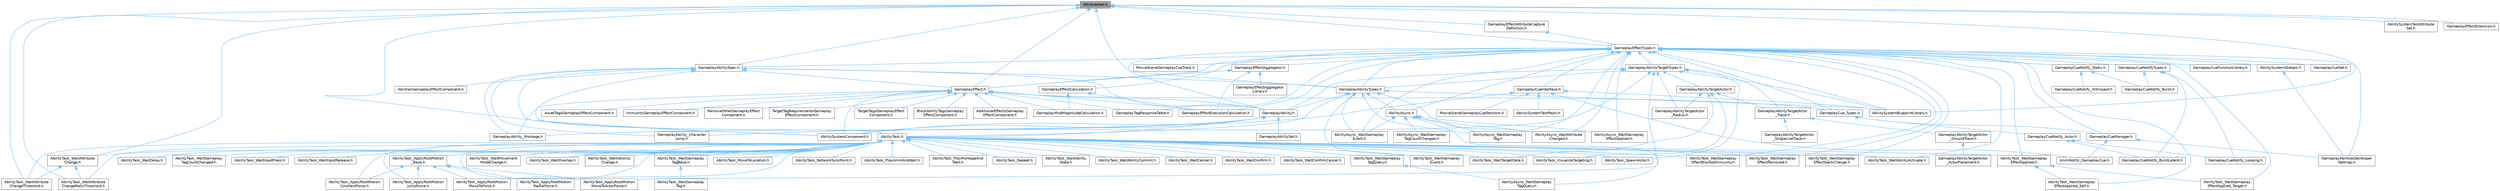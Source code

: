 digraph "AttributeSet.h"
{
 // INTERACTIVE_SVG=YES
 // LATEX_PDF_SIZE
  bgcolor="transparent";
  edge [fontname=Helvetica,fontsize=10,labelfontname=Helvetica,labelfontsize=10];
  node [fontname=Helvetica,fontsize=10,shape=box,height=0.2,width=0.4];
  Node1 [id="Node000001",label="AttributeSet.h",height=0.2,width=0.4,color="gray40", fillcolor="grey60", style="filled", fontcolor="black",tooltip=" "];
  Node1 -> Node2 [id="edge1_Node000001_Node000002",dir="back",color="steelblue1",style="solid",tooltip=" "];
  Node2 [id="Node000002",label="AbilitySystemBlueprintLibrary.h",height=0.2,width=0.4,color="grey40", fillcolor="white", style="filled",URL="$d5/dd6/AbilitySystemBlueprintLibrary_8h.html",tooltip=" "];
  Node1 -> Node3 [id="edge2_Node000001_Node000003",dir="back",color="steelblue1",style="solid",tooltip=" "];
  Node3 [id="Node000003",label="AbilitySystemComponent.h",height=0.2,width=0.4,color="grey40", fillcolor="white", style="filled",URL="$d0/da3/AbilitySystemComponent_8h.html",tooltip=" "];
  Node1 -> Node4 [id="edge3_Node000001_Node000004",dir="back",color="steelblue1",style="solid",tooltip=" "];
  Node4 [id="Node000004",label="AbilitySystemTestAttribute\lSet.h",height=0.2,width=0.4,color="grey40", fillcolor="white", style="filled",URL="$df/d1f/AbilitySystemTestAttributeSet_8h.html",tooltip=" "];
  Node1 -> Node5 [id="edge4_Node000001_Node000005",dir="back",color="steelblue1",style="solid",tooltip=" "];
  Node5 [id="Node000005",label="AbilityTask_WaitAttribute\lChange.h",height=0.2,width=0.4,color="grey40", fillcolor="white", style="filled",URL="$dd/d60/AbilityTask__WaitAttributeChange_8h.html",tooltip=" "];
  Node5 -> Node6 [id="edge5_Node000005_Node000006",dir="back",color="steelblue1",style="solid",tooltip=" "];
  Node6 [id="Node000006",label="AbilityTask_WaitAttribute\lChangeRatioThreshold.h",height=0.2,width=0.4,color="grey40", fillcolor="white", style="filled",URL="$de/d5e/AbilityTask__WaitAttributeChangeRatioThreshold_8h.html",tooltip=" "];
  Node5 -> Node7 [id="edge6_Node000005_Node000007",dir="back",color="steelblue1",style="solid",tooltip=" "];
  Node7 [id="Node000007",label="AbilityTask_WaitAttribute\lChangeThreshold.h",height=0.2,width=0.4,color="grey40", fillcolor="white", style="filled",URL="$db/d3e/AbilityTask__WaitAttributeChangeThreshold_8h.html",tooltip=" "];
  Node1 -> Node6 [id="edge7_Node000001_Node000006",dir="back",color="steelblue1",style="solid",tooltip=" "];
  Node1 -> Node7 [id="edge8_Node000001_Node000007",dir="back",color="steelblue1",style="solid",tooltip=" "];
  Node1 -> Node8 [id="edge9_Node000001_Node000008",dir="back",color="steelblue1",style="solid",tooltip=" "];
  Node8 [id="Node000008",label="GameplayAbilitySpec.h",height=0.2,width=0.4,color="grey40", fillcolor="white", style="filled",URL="$dd/daf/GameplayAbilitySpec_8h.html",tooltip=" "];
  Node8 -> Node9 [id="edge10_Node000008_Node000009",dir="back",color="steelblue1",style="solid",tooltip=" "];
  Node9 [id="Node000009",label="AbilitiesGameplayEffectComponent.h",height=0.2,width=0.4,color="grey40", fillcolor="white", style="filled",URL="$da/db0/AbilitiesGameplayEffectComponent_8h.html",tooltip=" "];
  Node8 -> Node3 [id="edge11_Node000008_Node000003",dir="back",color="steelblue1",style="solid",tooltip=" "];
  Node8 -> Node10 [id="edge12_Node000008_Node000010",dir="back",color="steelblue1",style="solid",tooltip=" "];
  Node10 [id="Node000010",label="AbilityTask.h",height=0.2,width=0.4,color="grey40", fillcolor="white", style="filled",URL="$d2/d8e/AbilityTask_8h.html",tooltip=" "];
  Node10 -> Node11 [id="edge13_Node000010_Node000011",dir="back",color="steelblue1",style="solid",tooltip=" "];
  Node11 [id="Node000011",label="AbilityTask_ApplyRootMotion\lConstantForce.h",height=0.2,width=0.4,color="grey40", fillcolor="white", style="filled",URL="$d0/de8/AbilityTask__ApplyRootMotionConstantForce_8h.html",tooltip=" "];
  Node10 -> Node12 [id="edge14_Node000010_Node000012",dir="back",color="steelblue1",style="solid",tooltip=" "];
  Node12 [id="Node000012",label="AbilityTask_ApplyRootMotion\lJumpForce.h",height=0.2,width=0.4,color="grey40", fillcolor="white", style="filled",URL="$d7/db6/AbilityTask__ApplyRootMotionJumpForce_8h.html",tooltip=" "];
  Node10 -> Node13 [id="edge15_Node000010_Node000013",dir="back",color="steelblue1",style="solid",tooltip=" "];
  Node13 [id="Node000013",label="AbilityTask_ApplyRootMotion\lMoveToActorForce.h",height=0.2,width=0.4,color="grey40", fillcolor="white", style="filled",URL="$d5/de3/AbilityTask__ApplyRootMotionMoveToActorForce_8h.html",tooltip=" "];
  Node10 -> Node14 [id="edge16_Node000010_Node000014",dir="back",color="steelblue1",style="solid",tooltip=" "];
  Node14 [id="Node000014",label="AbilityTask_ApplyRootMotion\lMoveToForce.h",height=0.2,width=0.4,color="grey40", fillcolor="white", style="filled",URL="$d3/dc3/AbilityTask__ApplyRootMotionMoveToForce_8h.html",tooltip=" "];
  Node10 -> Node15 [id="edge17_Node000010_Node000015",dir="back",color="steelblue1",style="solid",tooltip=" "];
  Node15 [id="Node000015",label="AbilityTask_ApplyRootMotion\lRadialForce.h",height=0.2,width=0.4,color="grey40", fillcolor="white", style="filled",URL="$da/d06/AbilityTask__ApplyRootMotionRadialForce_8h.html",tooltip=" "];
  Node10 -> Node16 [id="edge18_Node000010_Node000016",dir="back",color="steelblue1",style="solid",tooltip=" "];
  Node16 [id="Node000016",label="AbilityTask_ApplyRootMotion\l_Base.h",height=0.2,width=0.4,color="grey40", fillcolor="white", style="filled",URL="$d8/d7d/AbilityTask__ApplyRootMotion__Base_8h.html",tooltip=" "];
  Node16 -> Node11 [id="edge19_Node000016_Node000011",dir="back",color="steelblue1",style="solid",tooltip=" "];
  Node16 -> Node12 [id="edge20_Node000016_Node000012",dir="back",color="steelblue1",style="solid",tooltip=" "];
  Node16 -> Node13 [id="edge21_Node000016_Node000013",dir="back",color="steelblue1",style="solid",tooltip=" "];
  Node16 -> Node14 [id="edge22_Node000016_Node000014",dir="back",color="steelblue1",style="solid",tooltip=" "];
  Node16 -> Node15 [id="edge23_Node000016_Node000015",dir="back",color="steelblue1",style="solid",tooltip=" "];
  Node10 -> Node17 [id="edge24_Node000010_Node000017",dir="back",color="steelblue1",style="solid",tooltip=" "];
  Node17 [id="Node000017",label="AbilityTask_MoveToLocation.h",height=0.2,width=0.4,color="grey40", fillcolor="white", style="filled",URL="$da/d8d/AbilityTask__MoveToLocation_8h.html",tooltip=" "];
  Node10 -> Node18 [id="edge25_Node000010_Node000018",dir="back",color="steelblue1",style="solid",tooltip=" "];
  Node18 [id="Node000018",label="AbilityTask_NetworkSyncPoint.h",height=0.2,width=0.4,color="grey40", fillcolor="white", style="filled",URL="$dc/d62/AbilityTask__NetworkSyncPoint_8h.html",tooltip=" "];
  Node10 -> Node19 [id="edge26_Node000010_Node000019",dir="back",color="steelblue1",style="solid",tooltip=" "];
  Node19 [id="Node000019",label="AbilityTask_PlayAnimAndWait.h",height=0.2,width=0.4,color="grey40", fillcolor="white", style="filled",URL="$d4/d50/AbilityTask__PlayAnimAndWait_8h.html",tooltip=" "];
  Node10 -> Node20 [id="edge27_Node000010_Node000020",dir="back",color="steelblue1",style="solid",tooltip=" "];
  Node20 [id="Node000020",label="AbilityTask_PlayMontageAnd\lWait.h",height=0.2,width=0.4,color="grey40", fillcolor="white", style="filled",URL="$de/d05/AbilityTask__PlayMontageAndWait_8h.html",tooltip=" "];
  Node10 -> Node21 [id="edge28_Node000010_Node000021",dir="back",color="steelblue1",style="solid",tooltip=" "];
  Node21 [id="Node000021",label="AbilityTask_Repeat.h",height=0.2,width=0.4,color="grey40", fillcolor="white", style="filled",URL="$da/d7d/AbilityTask__Repeat_8h.html",tooltip=" "];
  Node10 -> Node22 [id="edge29_Node000010_Node000022",dir="back",color="steelblue1",style="solid",tooltip=" "];
  Node22 [id="Node000022",label="AbilityTask_SpawnActor.h",height=0.2,width=0.4,color="grey40", fillcolor="white", style="filled",URL="$dc/d97/AbilityTask__SpawnActor_8h.html",tooltip=" "];
  Node10 -> Node23 [id="edge30_Node000010_Node000023",dir="back",color="steelblue1",style="solid",tooltip=" "];
  Node23 [id="Node000023",label="AbilityTask_StartAbility\lState.h",height=0.2,width=0.4,color="grey40", fillcolor="white", style="filled",URL="$db/d91/AbilityTask__StartAbilityState_8h.html",tooltip=" "];
  Node10 -> Node24 [id="edge31_Node000010_Node000024",dir="back",color="steelblue1",style="solid",tooltip=" "];
  Node24 [id="Node000024",label="AbilityTask_VisualizeTargeting.h",height=0.2,width=0.4,color="grey40", fillcolor="white", style="filled",URL="$df/dbd/AbilityTask__VisualizeTargeting_8h.html",tooltip=" "];
  Node10 -> Node25 [id="edge32_Node000010_Node000025",dir="back",color="steelblue1",style="solid",tooltip=" "];
  Node25 [id="Node000025",label="AbilityTask_WaitAbilityActivate.h",height=0.2,width=0.4,color="grey40", fillcolor="white", style="filled",URL="$db/da3/AbilityTask__WaitAbilityActivate_8h.html",tooltip=" "];
  Node10 -> Node26 [id="edge33_Node000010_Node000026",dir="back",color="steelblue1",style="solid",tooltip=" "];
  Node26 [id="Node000026",label="AbilityTask_WaitAbilityCommit.h",height=0.2,width=0.4,color="grey40", fillcolor="white", style="filled",URL="$de/de8/AbilityTask__WaitAbilityCommit_8h.html",tooltip=" "];
  Node10 -> Node5 [id="edge34_Node000010_Node000005",dir="back",color="steelblue1",style="solid",tooltip=" "];
  Node10 -> Node6 [id="edge35_Node000010_Node000006",dir="back",color="steelblue1",style="solid",tooltip=" "];
  Node10 -> Node7 [id="edge36_Node000010_Node000007",dir="back",color="steelblue1",style="solid",tooltip=" "];
  Node10 -> Node27 [id="edge37_Node000010_Node000027",dir="back",color="steelblue1",style="solid",tooltip=" "];
  Node27 [id="Node000027",label="AbilityTask_WaitCancel.h",height=0.2,width=0.4,color="grey40", fillcolor="white", style="filled",URL="$dc/d16/AbilityTask__WaitCancel_8h.html",tooltip=" "];
  Node10 -> Node28 [id="edge38_Node000010_Node000028",dir="back",color="steelblue1",style="solid",tooltip=" "];
  Node28 [id="Node000028",label="AbilityTask_WaitConfirm.h",height=0.2,width=0.4,color="grey40", fillcolor="white", style="filled",URL="$d3/d4f/AbilityTask__WaitConfirm_8h.html",tooltip=" "];
  Node10 -> Node29 [id="edge39_Node000010_Node000029",dir="back",color="steelblue1",style="solid",tooltip=" "];
  Node29 [id="Node000029",label="AbilityTask_WaitConfirmCancel.h",height=0.2,width=0.4,color="grey40", fillcolor="white", style="filled",URL="$de/d88/AbilityTask__WaitConfirmCancel_8h.html",tooltip=" "];
  Node10 -> Node30 [id="edge40_Node000010_Node000030",dir="back",color="steelblue1",style="solid",tooltip=" "];
  Node30 [id="Node000030",label="AbilityTask_WaitDelay.h",height=0.2,width=0.4,color="grey40", fillcolor="white", style="filled",URL="$dc/d63/AbilityTask__WaitDelay_8h.html",tooltip=" "];
  Node10 -> Node31 [id="edge41_Node000010_Node000031",dir="back",color="steelblue1",style="solid",tooltip=" "];
  Node31 [id="Node000031",label="AbilityTask_WaitGameplay\lEffectApplied.h",height=0.2,width=0.4,color="grey40", fillcolor="white", style="filled",URL="$d8/dfe/AbilityTask__WaitGameplayEffectApplied_8h.html",tooltip=" "];
  Node31 -> Node32 [id="edge42_Node000031_Node000032",dir="back",color="steelblue1",style="solid",tooltip=" "];
  Node32 [id="Node000032",label="AbilityTask_WaitGameplay\lEffectApplied_Self.h",height=0.2,width=0.4,color="grey40", fillcolor="white", style="filled",URL="$d0/d01/AbilityTask__WaitGameplayEffectApplied__Self_8h.html",tooltip=" "];
  Node31 -> Node33 [id="edge43_Node000031_Node000033",dir="back",color="steelblue1",style="solid",tooltip=" "];
  Node33 [id="Node000033",label="AbilityTask_WaitGameplay\lEffectApplied_Target.h",height=0.2,width=0.4,color="grey40", fillcolor="white", style="filled",URL="$db/dc4/AbilityTask__WaitGameplayEffectApplied__Target_8h.html",tooltip=" "];
  Node10 -> Node34 [id="edge44_Node000010_Node000034",dir="back",color="steelblue1",style="solid",tooltip=" "];
  Node34 [id="Node000034",label="AbilityTask_WaitGameplay\lEffectBlockedImmunity.h",height=0.2,width=0.4,color="grey40", fillcolor="white", style="filled",URL="$d4/d24/AbilityTask__WaitGameplayEffectBlockedImmunity_8h.html",tooltip=" "];
  Node10 -> Node35 [id="edge45_Node000010_Node000035",dir="back",color="steelblue1",style="solid",tooltip=" "];
  Node35 [id="Node000035",label="AbilityTask_WaitGameplay\lEffectRemoved.h",height=0.2,width=0.4,color="grey40", fillcolor="white", style="filled",URL="$d1/da9/AbilityTask__WaitGameplayEffectRemoved_8h.html",tooltip=" "];
  Node10 -> Node36 [id="edge46_Node000010_Node000036",dir="back",color="steelblue1",style="solid",tooltip=" "];
  Node36 [id="Node000036",label="AbilityTask_WaitGameplay\lEffectStackChange.h",height=0.2,width=0.4,color="grey40", fillcolor="white", style="filled",URL="$de/db3/AbilityTask__WaitGameplayEffectStackChange_8h.html",tooltip=" "];
  Node10 -> Node37 [id="edge47_Node000010_Node000037",dir="back",color="steelblue1",style="solid",tooltip=" "];
  Node37 [id="Node000037",label="AbilityTask_WaitGameplay\lEvent.h",height=0.2,width=0.4,color="grey40", fillcolor="white", style="filled",URL="$dc/db8/AbilityTask__WaitGameplayEvent_8h.html",tooltip=" "];
  Node10 -> Node38 [id="edge48_Node000010_Node000038",dir="back",color="steelblue1",style="solid",tooltip=" "];
  Node38 [id="Node000038",label="AbilityTask_WaitGameplay\lTagBase.h",height=0.2,width=0.4,color="grey40", fillcolor="white", style="filled",URL="$d8/dd0/AbilityTask__WaitGameplayTagBase_8h.html",tooltip=" "];
  Node38 -> Node39 [id="edge49_Node000038_Node000039",dir="back",color="steelblue1",style="solid",tooltip=" "];
  Node39 [id="Node000039",label="AbilityTask_WaitGameplay\lTag.h",height=0.2,width=0.4,color="grey40", fillcolor="white", style="filled",URL="$d3/d4f/AbilityTask__WaitGameplayTag_8h.html",tooltip=" "];
  Node10 -> Node40 [id="edge50_Node000010_Node000040",dir="back",color="steelblue1",style="solid",tooltip=" "];
  Node40 [id="Node000040",label="AbilityTask_WaitGameplay\lTagCountChanged.h",height=0.2,width=0.4,color="grey40", fillcolor="white", style="filled",URL="$dd/d55/AbilityTask__WaitGameplayTagCountChanged_8h.html",tooltip=" "];
  Node10 -> Node41 [id="edge51_Node000010_Node000041",dir="back",color="steelblue1",style="solid",tooltip=" "];
  Node41 [id="Node000041",label="AbilityTask_WaitGameplay\lTagQuery.h",height=0.2,width=0.4,color="grey40", fillcolor="white", style="filled",URL="$d4/d7f/AbilityTask__WaitGameplayTagQuery_8h.html",tooltip=" "];
  Node41 -> Node42 [id="edge52_Node000041_Node000042",dir="back",color="steelblue1",style="solid",tooltip=" "];
  Node42 [id="Node000042",label="AbilityAsync_WaitGameplay\lTagQuery.h",height=0.2,width=0.4,color="grey40", fillcolor="white", style="filled",URL="$d5/d29/AbilityAsync__WaitGameplayTagQuery_8h.html",tooltip=" "];
  Node10 -> Node43 [id="edge53_Node000010_Node000043",dir="back",color="steelblue1",style="solid",tooltip=" "];
  Node43 [id="Node000043",label="AbilityTask_WaitInputPress.h",height=0.2,width=0.4,color="grey40", fillcolor="white", style="filled",URL="$d6/d00/AbilityTask__WaitInputPress_8h.html",tooltip=" "];
  Node10 -> Node44 [id="edge54_Node000010_Node000044",dir="back",color="steelblue1",style="solid",tooltip=" "];
  Node44 [id="Node000044",label="AbilityTask_WaitInputRelease.h",height=0.2,width=0.4,color="grey40", fillcolor="white", style="filled",URL="$d1/d89/AbilityTask__WaitInputRelease_8h.html",tooltip=" "];
  Node10 -> Node45 [id="edge55_Node000010_Node000045",dir="back",color="steelblue1",style="solid",tooltip=" "];
  Node45 [id="Node000045",label="AbilityTask_WaitMovement\lModeChange.h",height=0.2,width=0.4,color="grey40", fillcolor="white", style="filled",URL="$d9/df7/AbilityTask__WaitMovementModeChange_8h.html",tooltip=" "];
  Node10 -> Node46 [id="edge56_Node000010_Node000046",dir="back",color="steelblue1",style="solid",tooltip=" "];
  Node46 [id="Node000046",label="AbilityTask_WaitOverlap.h",height=0.2,width=0.4,color="grey40", fillcolor="white", style="filled",URL="$d9/dab/AbilityTask__WaitOverlap_8h.html",tooltip=" "];
  Node10 -> Node47 [id="edge57_Node000010_Node000047",dir="back",color="steelblue1",style="solid",tooltip=" "];
  Node47 [id="Node000047",label="AbilityTask_WaitTargetData.h",height=0.2,width=0.4,color="grey40", fillcolor="white", style="filled",URL="$d2/d40/AbilityTask__WaitTargetData_8h.html",tooltip=" "];
  Node10 -> Node48 [id="edge58_Node000010_Node000048",dir="back",color="steelblue1",style="solid",tooltip=" "];
  Node48 [id="Node000048",label="AbilityTask_WaitVelocity\lChange.h",height=0.2,width=0.4,color="grey40", fillcolor="white", style="filled",URL="$da/d38/AbilityTask__WaitVelocityChange_8h.html",tooltip=" "];
  Node8 -> Node49 [id="edge59_Node000008_Node000049",dir="back",color="steelblue1",style="solid",tooltip=" "];
  Node49 [id="Node000049",label="GameplayAbility.h",height=0.2,width=0.4,color="grey40", fillcolor="white", style="filled",URL="$dc/d44/GameplayAbility_8h.html",tooltip=" "];
  Node49 -> Node3 [id="edge60_Node000049_Node000003",dir="back",color="steelblue1",style="solid",tooltip=" "];
  Node49 -> Node10 [id="edge61_Node000049_Node000010",dir="back",color="steelblue1",style="solid",tooltip=" "];
  Node49 -> Node50 [id="edge62_Node000049_Node000050",dir="back",color="steelblue1",style="solid",tooltip=" "];
  Node50 [id="Node000050",label="GameplayAbilitySet.h",height=0.2,width=0.4,color="grey40", fillcolor="white", style="filled",URL="$d5/d19/GameplayAbilitySet_8h.html",tooltip=" "];
  Node49 -> Node51 [id="edge63_Node000049_Node000051",dir="back",color="steelblue1",style="solid",tooltip=" "];
  Node51 [id="Node000051",label="GameplayAbility_Character\lJump.h",height=0.2,width=0.4,color="grey40", fillcolor="white", style="filled",URL="$d7/dd2/GameplayAbility__CharacterJump_8h.html",tooltip=" "];
  Node49 -> Node52 [id="edge64_Node000049_Node000052",dir="back",color="steelblue1",style="solid",tooltip=" "];
  Node52 [id="Node000052",label="GameplayAbility_Montage.h",height=0.2,width=0.4,color="grey40", fillcolor="white", style="filled",URL="$d6/d77/GameplayAbility__Montage_8h.html",tooltip=" "];
  Node8 -> Node53 [id="edge65_Node000008_Node000053",dir="back",color="steelblue1",style="solid",tooltip=" "];
  Node53 [id="Node000053",label="GameplayAbilityTypes.h",height=0.2,width=0.4,color="grey40", fillcolor="white", style="filled",URL="$d1/dd9/GameplayAbilityTypes_8h.html",tooltip=" "];
  Node53 -> Node54 [id="edge66_Node000053_Node000054",dir="back",color="steelblue1",style="solid",tooltip=" "];
  Node54 [id="Node000054",label="AbilityAsync.h",height=0.2,width=0.4,color="grey40", fillcolor="white", style="filled",URL="$d8/dce/AbilityAsync_8h.html",tooltip=" "];
  Node54 -> Node55 [id="edge67_Node000054_Node000055",dir="back",color="steelblue1",style="solid",tooltip=" "];
  Node55 [id="Node000055",label="AbilityAsync_WaitAttribute\lChanged.h",height=0.2,width=0.4,color="grey40", fillcolor="white", style="filled",URL="$d8/d81/AbilityAsync__WaitAttributeChanged_8h.html",tooltip=" "];
  Node54 -> Node56 [id="edge68_Node000054_Node000056",dir="back",color="steelblue1",style="solid",tooltip=" "];
  Node56 [id="Node000056",label="AbilityAsync_WaitGameplay\lEffectApplied.h",height=0.2,width=0.4,color="grey40", fillcolor="white", style="filled",URL="$dd/d1a/AbilityAsync__WaitGameplayEffectApplied_8h.html",tooltip=" "];
  Node54 -> Node57 [id="edge69_Node000054_Node000057",dir="back",color="steelblue1",style="solid",tooltip=" "];
  Node57 [id="Node000057",label="AbilityAsync_WaitGameplay\lEvent.h",height=0.2,width=0.4,color="grey40", fillcolor="white", style="filled",URL="$d4/d2d/AbilityAsync__WaitGameplayEvent_8h.html",tooltip=" "];
  Node54 -> Node58 [id="edge70_Node000054_Node000058",dir="back",color="steelblue1",style="solid",tooltip=" "];
  Node58 [id="Node000058",label="AbilityAsync_WaitGameplay\lTag.h",height=0.2,width=0.4,color="grey40", fillcolor="white", style="filled",URL="$d8/dc5/AbilityAsync__WaitGameplayTag_8h.html",tooltip=" "];
  Node54 -> Node59 [id="edge71_Node000054_Node000059",dir="back",color="steelblue1",style="solid",tooltip=" "];
  Node59 [id="Node000059",label="AbilityAsync_WaitGameplay\lTagCountChanged.h",height=0.2,width=0.4,color="grey40", fillcolor="white", style="filled",URL="$d3/d03/AbilityAsync__WaitGameplayTagCountChanged_8h.html",tooltip=" "];
  Node54 -> Node42 [id="edge72_Node000054_Node000042",dir="back",color="steelblue1",style="solid",tooltip=" "];
  Node53 -> Node55 [id="edge73_Node000053_Node000055",dir="back",color="steelblue1",style="solid",tooltip=" "];
  Node53 -> Node57 [id="edge74_Node000053_Node000057",dir="back",color="steelblue1",style="solid",tooltip=" "];
  Node53 -> Node58 [id="edge75_Node000053_Node000058",dir="back",color="steelblue1",style="solid",tooltip=" "];
  Node53 -> Node2 [id="edge76_Node000053_Node000002",dir="back",color="steelblue1",style="solid",tooltip=" "];
  Node53 -> Node10 [id="edge77_Node000053_Node000010",dir="back",color="steelblue1",style="solid",tooltip=" "];
  Node53 -> Node37 [id="edge78_Node000053_Node000037",dir="back",color="steelblue1",style="solid",tooltip=" "];
  Node53 -> Node49 [id="edge79_Node000053_Node000049",dir="back",color="steelblue1",style="solid",tooltip=" "];
  Node8 -> Node51 [id="edge80_Node000008_Node000051",dir="back",color="steelblue1",style="solid",tooltip=" "];
  Node8 -> Node52 [id="edge81_Node000008_Node000052",dir="back",color="steelblue1",style="solid",tooltip=" "];
  Node8 -> Node60 [id="edge82_Node000008_Node000060",dir="back",color="steelblue1",style="solid",tooltip=" "];
  Node60 [id="Node000060",label="GameplayEffect.h",height=0.2,width=0.4,color="grey40", fillcolor="white", style="filled",URL="$d4/d15/GameplayEffect_8h.html",tooltip=" "];
  Node60 -> Node3 [id="edge83_Node000060_Node000003",dir="back",color="steelblue1",style="solid",tooltip=" "];
  Node60 -> Node61 [id="edge84_Node000060_Node000061",dir="back",color="steelblue1",style="solid",tooltip=" "];
  Node61 [id="Node000061",label="AdditionalEffectsGameplay\lEffectComponent.h",height=0.2,width=0.4,color="grey40", fillcolor="white", style="filled",URL="$d5/dd7/AdditionalEffectsGameplayEffectComponent_8h.html",tooltip=" "];
  Node60 -> Node62 [id="edge85_Node000060_Node000062",dir="back",color="steelblue1",style="solid",tooltip=" "];
  Node62 [id="Node000062",label="AssetTagsGameplayEffectComponent.h",height=0.2,width=0.4,color="grey40", fillcolor="white", style="filled",URL="$df/d29/AssetTagsGameplayEffectComponent_8h.html",tooltip=" "];
  Node60 -> Node63 [id="edge86_Node000060_Node000063",dir="back",color="steelblue1",style="solid",tooltip=" "];
  Node63 [id="Node000063",label="BlockAbilityTagsGameplay\lEffectComponent.h",height=0.2,width=0.4,color="grey40", fillcolor="white", style="filled",URL="$d3/dad/BlockAbilityTagsGameplayEffectComponent_8h.html",tooltip=" "];
  Node60 -> Node49 [id="edge87_Node000060_Node000049",dir="back",color="steelblue1",style="solid",tooltip=" "];
  Node60 -> Node52 [id="edge88_Node000060_Node000052",dir="back",color="steelblue1",style="solid",tooltip=" "];
  Node60 -> Node64 [id="edge89_Node000060_Node000064",dir="back",color="steelblue1",style="solid",tooltip=" "];
  Node64 [id="Node000064",label="GameplayCue_Types.h",height=0.2,width=0.4,color="grey40", fillcolor="white", style="filled",URL="$da/d67/GameplayCue__Types_8h.html",tooltip=" "];
  Node64 -> Node65 [id="edge90_Node000064_Node000065",dir="back",color="steelblue1",style="solid",tooltip=" "];
  Node65 [id="Node000065",label="GameplayCueManager.h",height=0.2,width=0.4,color="grey40", fillcolor="white", style="filled",URL="$d7/d4e/GameplayCueManager_8h.html",tooltip=" "];
  Node65 -> Node66 [id="edge91_Node000065_Node000066",dir="back",color="steelblue1",style="solid",tooltip=" "];
  Node66 [id="Node000066",label="AnimNotify_GameplayCue.h",height=0.2,width=0.4,color="grey40", fillcolor="white", style="filled",URL="$da/d48/AnimNotify__GameplayCue_8h.html",tooltip=" "];
  Node65 -> Node67 [id="edge92_Node000065_Node000067",dir="back",color="steelblue1",style="solid",tooltip=" "];
  Node67 [id="Node000067",label="GameplayAbilitiesDeveloper\lSettings.h",height=0.2,width=0.4,color="grey40", fillcolor="white", style="filled",URL="$d3/d55/GameplayAbilitiesDeveloperSettings_8h.html",tooltip=" "];
  Node64 -> Node68 [id="edge93_Node000064_Node000068",dir="back",color="steelblue1",style="solid",tooltip=" "];
  Node68 [id="Node000068",label="GameplayCueNotify_Actor.h",height=0.2,width=0.4,color="grey40", fillcolor="white", style="filled",URL="$df/d91/GameplayCueNotify__Actor_8h.html",tooltip=" "];
  Node68 -> Node69 [id="edge94_Node000068_Node000069",dir="back",color="steelblue1",style="solid",tooltip=" "];
  Node69 [id="Node000069",label="GameplayCueNotify_BurstLatent.h",height=0.2,width=0.4,color="grey40", fillcolor="white", style="filled",URL="$df/db0/GameplayCueNotify__BurstLatent_8h.html",tooltip=" "];
  Node68 -> Node70 [id="edge95_Node000068_Node000070",dir="back",color="steelblue1",style="solid",tooltip=" "];
  Node70 [id="Node000070",label="GameplayCueNotify_Looping.h",height=0.2,width=0.4,color="grey40", fillcolor="white", style="filled",URL="$d5/db4/GameplayCueNotify__Looping_8h.html",tooltip=" "];
  Node60 -> Node71 [id="edge96_Node000060_Node000071",dir="back",color="steelblue1",style="solid",tooltip=" "];
  Node71 [id="Node000071",label="GameplayEffectExecutionCalculation.h",height=0.2,width=0.4,color="grey40", fillcolor="white", style="filled",URL="$df/d9d/GameplayEffectExecutionCalculation_8h.html",tooltip=" "];
  Node60 -> Node72 [id="edge97_Node000060_Node000072",dir="back",color="steelblue1",style="solid",tooltip=" "];
  Node72 [id="Node000072",label="GameplayModMagnitudeCalculation.h",height=0.2,width=0.4,color="grey40", fillcolor="white", style="filled",URL="$dd/da6/GameplayModMagnitudeCalculation_8h.html",tooltip=" "];
  Node60 -> Node73 [id="edge98_Node000060_Node000073",dir="back",color="steelblue1",style="solid",tooltip=" "];
  Node73 [id="Node000073",label="GameplayTagResponseTable.h",height=0.2,width=0.4,color="grey40", fillcolor="white", style="filled",URL="$d1/d27/GameplayTagResponseTable_8h.html",tooltip=" "];
  Node60 -> Node74 [id="edge99_Node000060_Node000074",dir="back",color="steelblue1",style="solid",tooltip=" "];
  Node74 [id="Node000074",label="ImmunityGameplayEffectComponent.h",height=0.2,width=0.4,color="grey40", fillcolor="white", style="filled",URL="$d7/dae/ImmunityGameplayEffectComponent_8h.html",tooltip=" "];
  Node60 -> Node75 [id="edge100_Node000060_Node000075",dir="back",color="steelblue1",style="solid",tooltip=" "];
  Node75 [id="Node000075",label="RemoveOtherGameplayEffect\lComponent.h",height=0.2,width=0.4,color="grey40", fillcolor="white", style="filled",URL="$d8/da2/RemoveOtherGameplayEffectComponent_8h.html",tooltip=" "];
  Node60 -> Node76 [id="edge101_Node000060_Node000076",dir="back",color="steelblue1",style="solid",tooltip=" "];
  Node76 [id="Node000076",label="TargetTagRequirementsGameplay\lEffectComponent.h",height=0.2,width=0.4,color="grey40", fillcolor="white", style="filled",URL="$d3/df8/TargetTagRequirementsGameplayEffectComponent_8h.html",tooltip=" "];
  Node60 -> Node77 [id="edge102_Node000060_Node000077",dir="back",color="steelblue1",style="solid",tooltip=" "];
  Node77 [id="Node000077",label="TargetTagsGameplayEffect\lComponent.h",height=0.2,width=0.4,color="grey40", fillcolor="white", style="filled",URL="$d5/d2e/TargetTagsGameplayEffectComponent_8h.html",tooltip=" "];
  Node1 -> Node53 [id="edge103_Node000001_Node000053",dir="back",color="steelblue1",style="solid",tooltip=" "];
  Node1 -> Node60 [id="edge104_Node000001_Node000060",dir="back",color="steelblue1",style="solid",tooltip=" "];
  Node1 -> Node78 [id="edge105_Node000001_Node000078",dir="back",color="steelblue1",style="solid",tooltip=" "];
  Node78 [id="Node000078",label="GameplayEffectAttributeCapture\lDefinition.h",height=0.2,width=0.4,color="grey40", fillcolor="white", style="filled",URL="$dd/d62/GameplayEffectAttributeCaptureDefinition_8h.html",tooltip=" "];
  Node78 -> Node79 [id="edge106_Node000078_Node000079",dir="back",color="steelblue1",style="solid",tooltip=" "];
  Node79 [id="Node000079",label="GameplayEffectTypes.h",height=0.2,width=0.4,color="grey40", fillcolor="white", style="filled",URL="$d7/d59/GameplayEffectTypes_8h.html",tooltip=" "];
  Node79 -> Node54 [id="edge107_Node000079_Node000054",dir="back",color="steelblue1",style="solid",tooltip=" "];
  Node79 -> Node55 [id="edge108_Node000079_Node000055",dir="back",color="steelblue1",style="solid",tooltip=" "];
  Node79 -> Node56 [id="edge109_Node000079_Node000056",dir="back",color="steelblue1",style="solid",tooltip=" "];
  Node79 -> Node57 [id="edge110_Node000079_Node000057",dir="back",color="steelblue1",style="solid",tooltip=" "];
  Node79 -> Node58 [id="edge111_Node000079_Node000058",dir="back",color="steelblue1",style="solid",tooltip=" "];
  Node79 -> Node2 [id="edge112_Node000079_Node000002",dir="back",color="steelblue1",style="solid",tooltip=" "];
  Node79 -> Node80 [id="edge113_Node000079_Node000080",dir="back",color="steelblue1",style="solid",tooltip=" "];
  Node80 [id="Node000080",label="AbilitySystemGlobals.h",height=0.2,width=0.4,color="grey40", fillcolor="white", style="filled",URL="$dc/d82/AbilitySystemGlobals_8h.html",tooltip=" "];
  Node80 -> Node67 [id="edge114_Node000080_Node000067",dir="back",color="steelblue1",style="solid",tooltip=" "];
  Node79 -> Node25 [id="edge115_Node000079_Node000025",dir="back",color="steelblue1",style="solid",tooltip=" "];
  Node79 -> Node31 [id="edge116_Node000079_Node000031",dir="back",color="steelblue1",style="solid",tooltip=" "];
  Node79 -> Node32 [id="edge117_Node000079_Node000032",dir="back",color="steelblue1",style="solid",tooltip=" "];
  Node79 -> Node33 [id="edge118_Node000079_Node000033",dir="back",color="steelblue1",style="solid",tooltip=" "];
  Node79 -> Node34 [id="edge119_Node000079_Node000034",dir="back",color="steelblue1",style="solid",tooltip=" "];
  Node79 -> Node35 [id="edge120_Node000079_Node000035",dir="back",color="steelblue1",style="solid",tooltip=" "];
  Node79 -> Node36 [id="edge121_Node000079_Node000036",dir="back",color="steelblue1",style="solid",tooltip=" "];
  Node79 -> Node67 [id="edge122_Node000079_Node000067",dir="back",color="steelblue1",style="solid",tooltip=" "];
  Node79 -> Node49 [id="edge123_Node000079_Node000049",dir="back",color="steelblue1",style="solid",tooltip=" "];
  Node79 -> Node8 [id="edge124_Node000079_Node000008",dir="back",color="steelblue1",style="solid",tooltip=" "];
  Node79 -> Node81 [id="edge125_Node000079_Node000081",dir="back",color="steelblue1",style="solid",tooltip=" "];
  Node81 [id="Node000081",label="GameplayAbilityTargetTypes.h",height=0.2,width=0.4,color="grey40", fillcolor="white", style="filled",URL="$d8/dd1/GameplayAbilityTargetTypes_8h.html",tooltip=" "];
  Node81 -> Node2 [id="edge126_Node000081_Node000002",dir="back",color="steelblue1",style="solid",tooltip=" "];
  Node81 -> Node3 [id="edge127_Node000081_Node000003",dir="back",color="steelblue1",style="solid",tooltip=" "];
  Node81 -> Node13 [id="edge128_Node000081_Node000013",dir="back",color="steelblue1",style="solid",tooltip=" "];
  Node81 -> Node22 [id="edge129_Node000081_Node000022",dir="back",color="steelblue1",style="solid",tooltip=" "];
  Node81 -> Node49 [id="edge130_Node000081_Node000049",dir="back",color="steelblue1",style="solid",tooltip=" "];
  Node81 -> Node82 [id="edge131_Node000081_Node000082",dir="back",color="steelblue1",style="solid",tooltip=" "];
  Node82 [id="Node000082",label="GameplayAbilityTargetActor.h",height=0.2,width=0.4,color="grey40", fillcolor="white", style="filled",URL="$d7/d35/GameplayAbilityTargetActor_8h.html",tooltip=" "];
  Node82 -> Node24 [id="edge132_Node000082_Node000024",dir="back",color="steelblue1",style="solid",tooltip=" "];
  Node82 -> Node47 [id="edge133_Node000082_Node000047",dir="back",color="steelblue1",style="solid",tooltip=" "];
  Node82 -> Node83 [id="edge134_Node000082_Node000083",dir="back",color="steelblue1",style="solid",tooltip=" "];
  Node83 [id="Node000083",label="GameplayAbilityTargetActor\l_Radius.h",height=0.2,width=0.4,color="grey40", fillcolor="white", style="filled",URL="$da/d31/GameplayAbilityTargetActor__Radius_8h.html",tooltip=" "];
  Node82 -> Node84 [id="edge135_Node000082_Node000084",dir="back",color="steelblue1",style="solid",tooltip=" "];
  Node84 [id="Node000084",label="GameplayAbilityTargetActor\l_Trace.h",height=0.2,width=0.4,color="grey40", fillcolor="white", style="filled",URL="$d6/d1b/GameplayAbilityTargetActor__Trace_8h.html",tooltip=" "];
  Node84 -> Node85 [id="edge136_Node000084_Node000085",dir="back",color="steelblue1",style="solid",tooltip=" "];
  Node85 [id="Node000085",label="GameplayAbilityTargetActor\l_GroundTrace.h",height=0.2,width=0.4,color="grey40", fillcolor="white", style="filled",URL="$d8/daf/GameplayAbilityTargetActor__GroundTrace_8h.html",tooltip=" "];
  Node85 -> Node86 [id="edge137_Node000085_Node000086",dir="back",color="steelblue1",style="solid",tooltip=" "];
  Node86 [id="Node000086",label="GameplayAbilityTargetActor\l_ActorPlacement.h",height=0.2,width=0.4,color="grey40", fillcolor="white", style="filled",URL="$d5/d60/GameplayAbilityTargetActor__ActorPlacement_8h.html",tooltip=" "];
  Node84 -> Node87 [id="edge138_Node000084_Node000087",dir="back",color="steelblue1",style="solid",tooltip=" "];
  Node87 [id="Node000087",label="GameplayAbilityTargetActor\l_SingleLineTrace.h",height=0.2,width=0.4,color="grey40", fillcolor="white", style="filled",URL="$dc/d15/GameplayAbilityTargetActor__SingleLineTrace_8h.html",tooltip=" "];
  Node81 -> Node83 [id="edge139_Node000081_Node000083",dir="back",color="steelblue1",style="solid",tooltip=" "];
  Node81 -> Node84 [id="edge140_Node000081_Node000084",dir="back",color="steelblue1",style="solid",tooltip=" "];
  Node81 -> Node53 [id="edge141_Node000081_Node000053",dir="back",color="steelblue1",style="solid",tooltip=" "];
  Node79 -> Node53 [id="edge142_Node000079_Node000053",dir="back",color="steelblue1",style="solid",tooltip=" "];
  Node79 -> Node88 [id="edge143_Node000079_Node000088",dir="back",color="steelblue1",style="solid",tooltip=" "];
  Node88 [id="Node000088",label="GameplayCueFunctionLibrary.h",height=0.2,width=0.4,color="grey40", fillcolor="white", style="filled",URL="$db/d7d/GameplayCueFunctionLibrary_8h.html",tooltip=" "];
  Node79 -> Node89 [id="edge144_Node000079_Node000089",dir="back",color="steelblue1",style="solid",tooltip=" "];
  Node89 [id="Node000089",label="GameplayCueInterface.h",height=0.2,width=0.4,color="grey40", fillcolor="white", style="filled",URL="$d3/d31/GameplayCueInterface_8h.html",tooltip=" "];
  Node89 -> Node2 [id="edge145_Node000089_Node000002",dir="back",color="steelblue1",style="solid",tooltip=" "];
  Node89 -> Node3 [id="edge146_Node000089_Node000003",dir="back",color="steelblue1",style="solid",tooltip=" "];
  Node89 -> Node90 [id="edge147_Node000089_Node000090",dir="back",color="steelblue1",style="solid",tooltip=" "];
  Node90 [id="Node000090",label="AbilitySystemTestPawn.h",height=0.2,width=0.4,color="grey40", fillcolor="white", style="filled",URL="$d9/d5f/AbilitySystemTestPawn_8h.html",tooltip=" "];
  Node89 -> Node66 [id="edge148_Node000089_Node000066",dir="back",color="steelblue1",style="solid",tooltip=" "];
  Node89 -> Node91 [id="edge149_Node000089_Node000091",dir="back",color="steelblue1",style="solid",tooltip=" "];
  Node91 [id="Node000091",label="MovieSceneGameplayCueSections.h",height=0.2,width=0.4,color="grey40", fillcolor="white", style="filled",URL="$df/ded/MovieSceneGameplayCueSections_8h.html",tooltip=" "];
  Node79 -> Node65 [id="edge150_Node000079_Node000065",dir="back",color="steelblue1",style="solid",tooltip=" "];
  Node79 -> Node92 [id="edge151_Node000079_Node000092",dir="back",color="steelblue1",style="solid",tooltip=" "];
  Node92 [id="Node000092",label="GameplayCueNotifyTypes.h",height=0.2,width=0.4,color="grey40", fillcolor="white", style="filled",URL="$d7/d1f/GameplayCueNotifyTypes_8h.html",tooltip=" "];
  Node92 -> Node93 [id="edge152_Node000092_Node000093",dir="back",color="steelblue1",style="solid",tooltip=" "];
  Node93 [id="Node000093",label="GameplayCueNotify_Burst.h",height=0.2,width=0.4,color="grey40", fillcolor="white", style="filled",URL="$d6/d4a/GameplayCueNotify__Burst_8h.html",tooltip=" "];
  Node92 -> Node69 [id="edge153_Node000092_Node000069",dir="back",color="steelblue1",style="solid",tooltip=" "];
  Node92 -> Node70 [id="edge154_Node000092_Node000070",dir="back",color="steelblue1",style="solid",tooltip=" "];
  Node79 -> Node94 [id="edge155_Node000079_Node000094",dir="back",color="steelblue1",style="solid",tooltip=" "];
  Node94 [id="Node000094",label="GameplayCueNotify_Static.h",height=0.2,width=0.4,color="grey40", fillcolor="white", style="filled",URL="$d2/dbf/GameplayCueNotify__Static_8h.html",tooltip=" "];
  Node94 -> Node93 [id="edge156_Node000094_Node000093",dir="back",color="steelblue1",style="solid",tooltip=" "];
  Node94 -> Node95 [id="edge157_Node000094_Node000095",dir="back",color="steelblue1",style="solid",tooltip=" "];
  Node95 [id="Node000095",label="GameplayCueNotify_HitImpact.h",height=0.2,width=0.4,color="grey40", fillcolor="white", style="filled",URL="$d5/da8/GameplayCueNotify__HitImpact_8h.html",tooltip=" "];
  Node79 -> Node96 [id="edge158_Node000079_Node000096",dir="back",color="steelblue1",style="solid",tooltip=" "];
  Node96 [id="Node000096",label="GameplayCueSet.h",height=0.2,width=0.4,color="grey40", fillcolor="white", style="filled",URL="$df/d35/GameplayCueSet_8h.html",tooltip=" "];
  Node79 -> Node64 [id="edge159_Node000079_Node000064",dir="back",color="steelblue1",style="solid",tooltip=" "];
  Node79 -> Node60 [id="edge160_Node000079_Node000060",dir="back",color="steelblue1",style="solid",tooltip=" "];
  Node79 -> Node97 [id="edge161_Node000079_Node000097",dir="back",color="steelblue1",style="solid",tooltip=" "];
  Node97 [id="Node000097",label="GameplayEffectAggregator.h",height=0.2,width=0.4,color="grey40", fillcolor="white", style="filled",URL="$d9/d7f/GameplayEffectAggregator_8h.html",tooltip=" "];
  Node97 -> Node60 [id="edge162_Node000097_Node000060",dir="back",color="steelblue1",style="solid",tooltip=" "];
  Node97 -> Node98 [id="edge163_Node000097_Node000098",dir="back",color="steelblue1",style="solid",tooltip=" "];
  Node98 [id="Node000098",label="GameplayEffectAggregator\lLibrary.h",height=0.2,width=0.4,color="grey40", fillcolor="white", style="filled",URL="$db/da9/GameplayEffectAggregatorLibrary_8h.html",tooltip=" "];
  Node97 -> Node71 [id="edge164_Node000097_Node000071",dir="back",color="steelblue1",style="solid",tooltip=" "];
  Node79 -> Node99 [id="edge165_Node000079_Node000099",dir="back",color="steelblue1",style="solid",tooltip=" "];
  Node99 [id="Node000099",label="GameplayEffectCalculation.h",height=0.2,width=0.4,color="grey40", fillcolor="white", style="filled",URL="$d7/d32/GameplayEffectCalculation_8h.html",tooltip=" "];
  Node99 -> Node71 [id="edge166_Node000099_Node000071",dir="back",color="steelblue1",style="solid",tooltip=" "];
  Node99 -> Node72 [id="edge167_Node000099_Node000072",dir="back",color="steelblue1",style="solid",tooltip=" "];
  Node79 -> Node71 [id="edge168_Node000079_Node000071",dir="back",color="steelblue1",style="solid",tooltip=" "];
  Node79 -> Node73 [id="edge169_Node000079_Node000073",dir="back",color="steelblue1",style="solid",tooltip=" "];
  Node79 -> Node100 [id="edge170_Node000079_Node000100",dir="back",color="steelblue1",style="solid",tooltip=" "];
  Node100 [id="Node000100",label="MovieSceneGameplayCueTrack.h",height=0.2,width=0.4,color="grey40", fillcolor="white", style="filled",URL="$d8/d37/MovieSceneGameplayCueTrack_8h.html",tooltip=" "];
  Node1 -> Node101 [id="edge171_Node000001_Node000101",dir="back",color="steelblue1",style="solid",tooltip=" "];
  Node101 [id="Node000101",label="GameplayEffectExtension.h",height=0.2,width=0.4,color="grey40", fillcolor="white", style="filled",URL="$d6/db4/GameplayEffectExtension_8h.html",tooltip=" "];
  Node1 -> Node79 [id="edge172_Node000001_Node000079",dir="back",color="steelblue1",style="solid",tooltip=" "];
}
